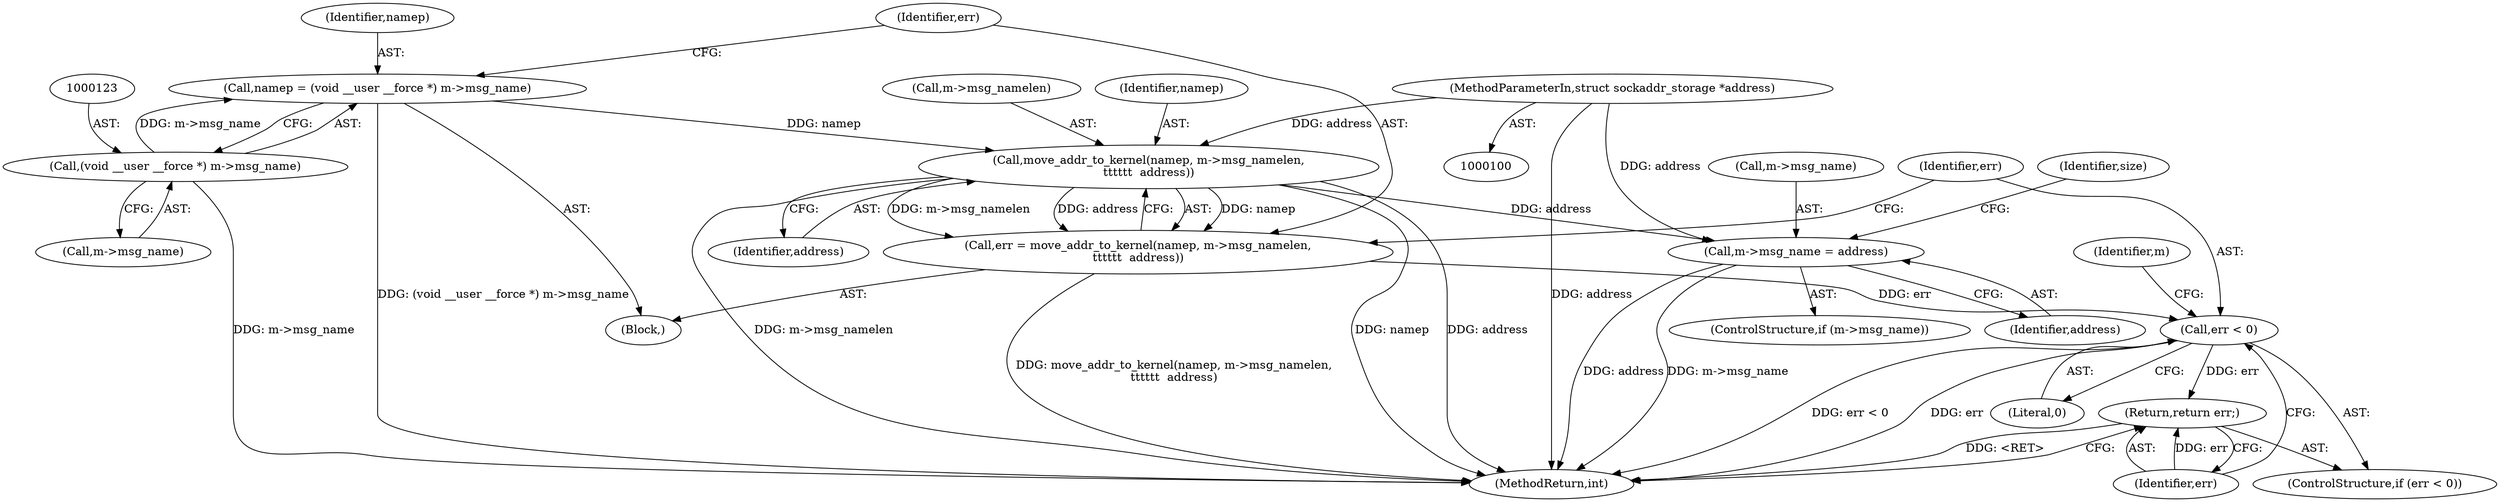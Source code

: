 digraph "0_linux_f3d3342602f8bcbf37d7c46641cb9bca7618eb1c_14@API" {
"1000129" [label="(Call,move_addr_to_kernel(namep, m->msg_namelen,\n\t\t\t\t\t\t  address))"];
"1000120" [label="(Call,namep = (void __user __force *) m->msg_name)"];
"1000122" [label="(Call,(void __user __force *) m->msg_name)"];
"1000103" [label="(MethodParameterIn,struct sockaddr_storage *address)"];
"1000127" [label="(Call,err = move_addr_to_kernel(namep, m->msg_namelen,\n\t\t\t\t\t\t  address))"];
"1000136" [label="(Call,err < 0)"];
"1000139" [label="(Return,return err;)"];
"1000145" [label="(Call,m->msg_name = address)"];
"1000136" [label="(Call,err < 0)"];
"1000120" [label="(Call,namep = (void __user __force *) m->msg_name)"];
"1000103" [label="(MethodParameterIn,struct sockaddr_storage *address)"];
"1000127" [label="(Call,err = move_addr_to_kernel(namep, m->msg_namelen,\n\t\t\t\t\t\t  address))"];
"1000145" [label="(Call,m->msg_name = address)"];
"1000134" [label="(Identifier,address)"];
"1000130" [label="(Identifier,namep)"];
"1000158" [label="(Identifier,size)"];
"1000137" [label="(Identifier,err)"];
"1000149" [label="(Identifier,address)"];
"1000138" [label="(Literal,0)"];
"1000143" [label="(Identifier,m)"];
"1000131" [label="(Call,m->msg_namelen)"];
"1000229" [label="(MethodReturn,int)"];
"1000129" [label="(Call,move_addr_to_kernel(namep, m->msg_namelen,\n\t\t\t\t\t\t  address))"];
"1000135" [label="(ControlStructure,if (err < 0))"];
"1000139" [label="(Return,return err;)"];
"1000146" [label="(Call,m->msg_name)"];
"1000124" [label="(Call,m->msg_name)"];
"1000128" [label="(Identifier,err)"];
"1000122" [label="(Call,(void __user __force *) m->msg_name)"];
"1000140" [label="(Identifier,err)"];
"1000121" [label="(Identifier,namep)"];
"1000141" [label="(ControlStructure,if (m->msg_name))"];
"1000118" [label="(Block,)"];
"1000129" -> "1000127"  [label="AST: "];
"1000129" -> "1000134"  [label="CFG: "];
"1000130" -> "1000129"  [label="AST: "];
"1000131" -> "1000129"  [label="AST: "];
"1000134" -> "1000129"  [label="AST: "];
"1000127" -> "1000129"  [label="CFG: "];
"1000129" -> "1000229"  [label="DDG: namep"];
"1000129" -> "1000229"  [label="DDG: address"];
"1000129" -> "1000229"  [label="DDG: m->msg_namelen"];
"1000129" -> "1000127"  [label="DDG: namep"];
"1000129" -> "1000127"  [label="DDG: m->msg_namelen"];
"1000129" -> "1000127"  [label="DDG: address"];
"1000120" -> "1000129"  [label="DDG: namep"];
"1000103" -> "1000129"  [label="DDG: address"];
"1000129" -> "1000145"  [label="DDG: address"];
"1000120" -> "1000118"  [label="AST: "];
"1000120" -> "1000122"  [label="CFG: "];
"1000121" -> "1000120"  [label="AST: "];
"1000122" -> "1000120"  [label="AST: "];
"1000128" -> "1000120"  [label="CFG: "];
"1000120" -> "1000229"  [label="DDG: (void __user __force *) m->msg_name"];
"1000122" -> "1000120"  [label="DDG: m->msg_name"];
"1000122" -> "1000124"  [label="CFG: "];
"1000123" -> "1000122"  [label="AST: "];
"1000124" -> "1000122"  [label="AST: "];
"1000122" -> "1000229"  [label="DDG: m->msg_name"];
"1000103" -> "1000100"  [label="AST: "];
"1000103" -> "1000229"  [label="DDG: address"];
"1000103" -> "1000145"  [label="DDG: address"];
"1000127" -> "1000118"  [label="AST: "];
"1000128" -> "1000127"  [label="AST: "];
"1000137" -> "1000127"  [label="CFG: "];
"1000127" -> "1000229"  [label="DDG: move_addr_to_kernel(namep, m->msg_namelen,\n\t\t\t\t\t\t  address)"];
"1000127" -> "1000136"  [label="DDG: err"];
"1000136" -> "1000135"  [label="AST: "];
"1000136" -> "1000138"  [label="CFG: "];
"1000137" -> "1000136"  [label="AST: "];
"1000138" -> "1000136"  [label="AST: "];
"1000140" -> "1000136"  [label="CFG: "];
"1000143" -> "1000136"  [label="CFG: "];
"1000136" -> "1000229"  [label="DDG: err < 0"];
"1000136" -> "1000229"  [label="DDG: err"];
"1000136" -> "1000139"  [label="DDG: err"];
"1000139" -> "1000135"  [label="AST: "];
"1000139" -> "1000140"  [label="CFG: "];
"1000140" -> "1000139"  [label="AST: "];
"1000229" -> "1000139"  [label="CFG: "];
"1000139" -> "1000229"  [label="DDG: <RET>"];
"1000140" -> "1000139"  [label="DDG: err"];
"1000145" -> "1000141"  [label="AST: "];
"1000145" -> "1000149"  [label="CFG: "];
"1000146" -> "1000145"  [label="AST: "];
"1000149" -> "1000145"  [label="AST: "];
"1000158" -> "1000145"  [label="CFG: "];
"1000145" -> "1000229"  [label="DDG: address"];
"1000145" -> "1000229"  [label="DDG: m->msg_name"];
}

